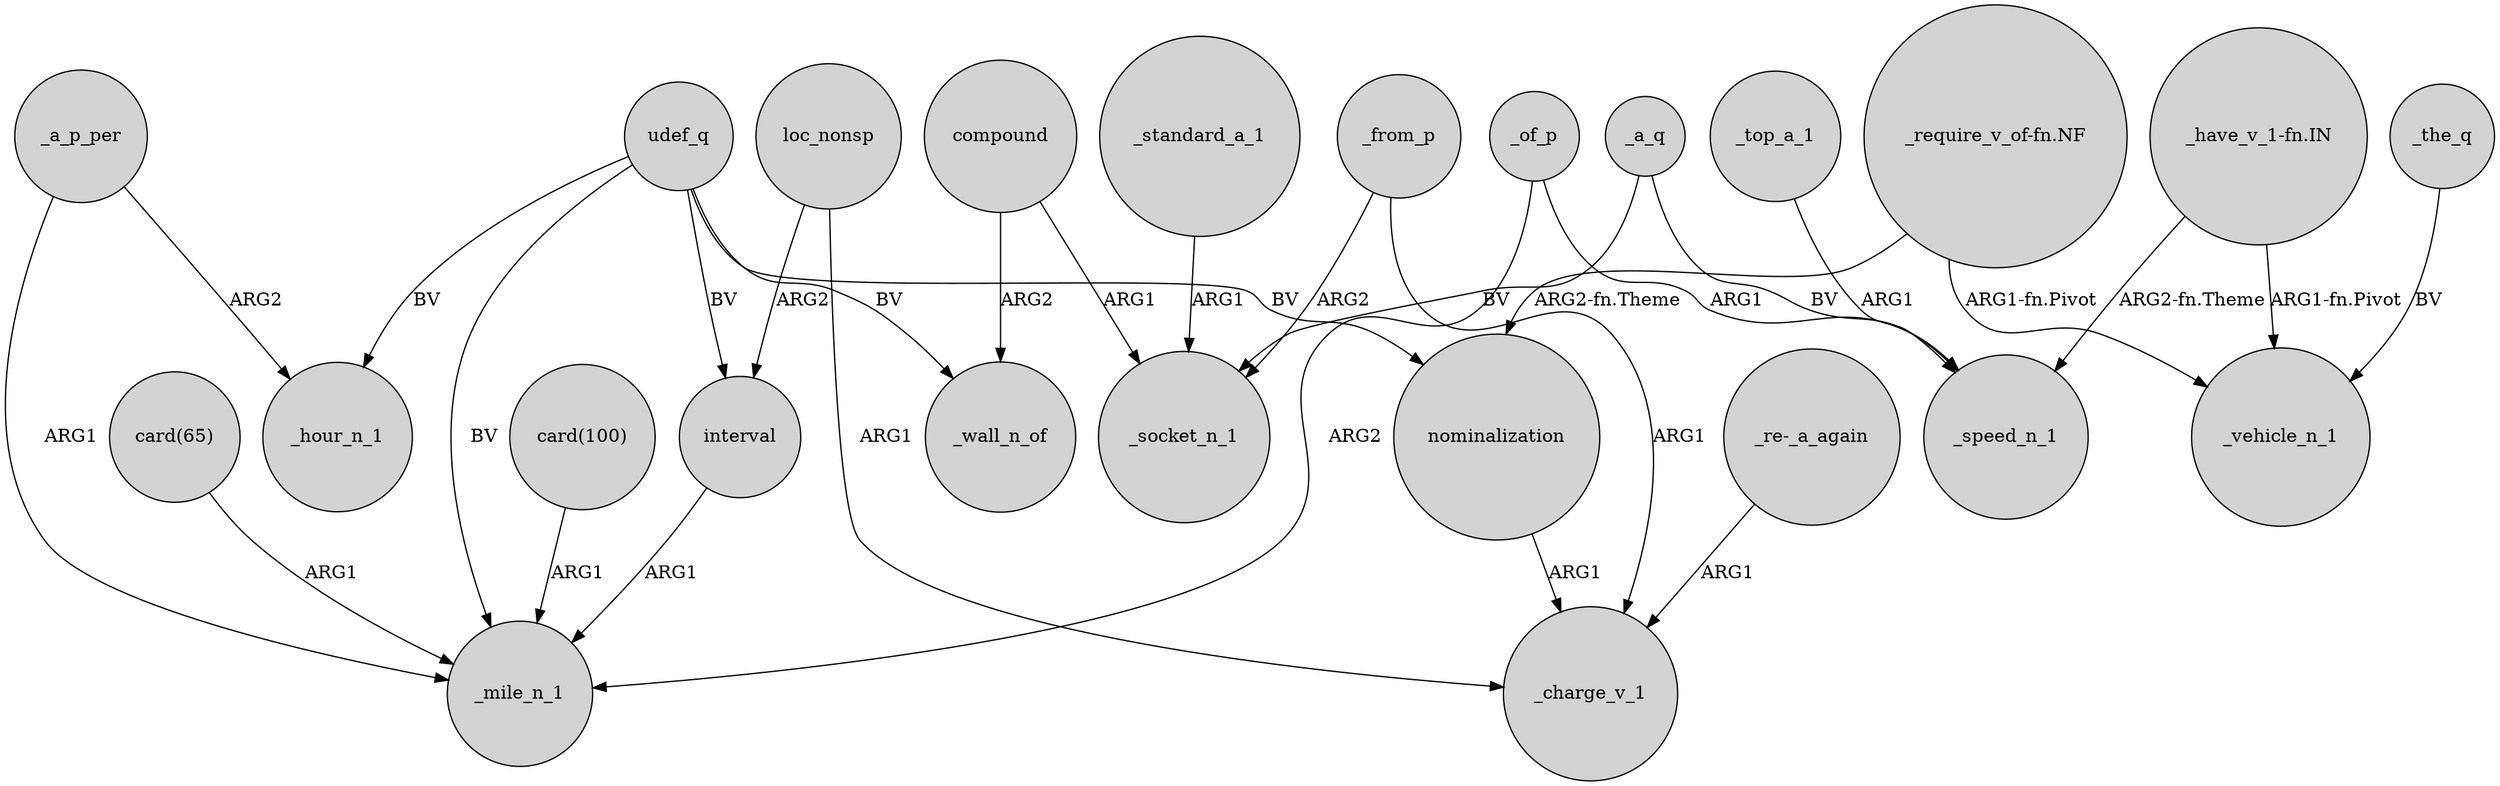 digraph {
	node [shape=circle style=filled]
	nominalization -> _charge_v_1 [label=ARG1]
	udef_q -> _mile_n_1 [label=BV]
	_of_p -> _speed_n_1 [label=ARG1]
	loc_nonsp -> interval [label=ARG2]
	compound -> _socket_n_1 [label=ARG1]
	_from_p -> _charge_v_1 [label=ARG1]
	"card(100)" -> _mile_n_1 [label=ARG1]
	_a_q -> _socket_n_1 [label=BV]
	"card(65)" -> _mile_n_1 [label=ARG1]
	"_have_v_1-fn.IN" -> _speed_n_1 [label="ARG2-fn.Theme"]
	udef_q -> _hour_n_1 [label=BV]
	"_require_v_of-fn.NF" -> _vehicle_n_1 [label="ARG1-fn.Pivot"]
	_a_p_per -> _mile_n_1 [label=ARG1]
	_standard_a_1 -> _socket_n_1 [label=ARG1]
	_top_a_1 -> _speed_n_1 [label=ARG1]
	_of_p -> _mile_n_1 [label=ARG2]
	_the_q -> _vehicle_n_1 [label=BV]
	"_re-_a_again" -> _charge_v_1 [label=ARG1]
	_from_p -> _socket_n_1 [label=ARG2]
	udef_q -> nominalization [label=BV]
	interval -> _mile_n_1 [label=ARG1]
	loc_nonsp -> _charge_v_1 [label=ARG1]
	"_have_v_1-fn.IN" -> _vehicle_n_1 [label="ARG1-fn.Pivot"]
	"_require_v_of-fn.NF" -> nominalization [label="ARG2-fn.Theme"]
	compound -> _wall_n_of [label=ARG2]
	_a_p_per -> _hour_n_1 [label=ARG2]
	udef_q -> interval [label=BV]
	_a_q -> _speed_n_1 [label=BV]
	udef_q -> _wall_n_of [label=BV]
}
